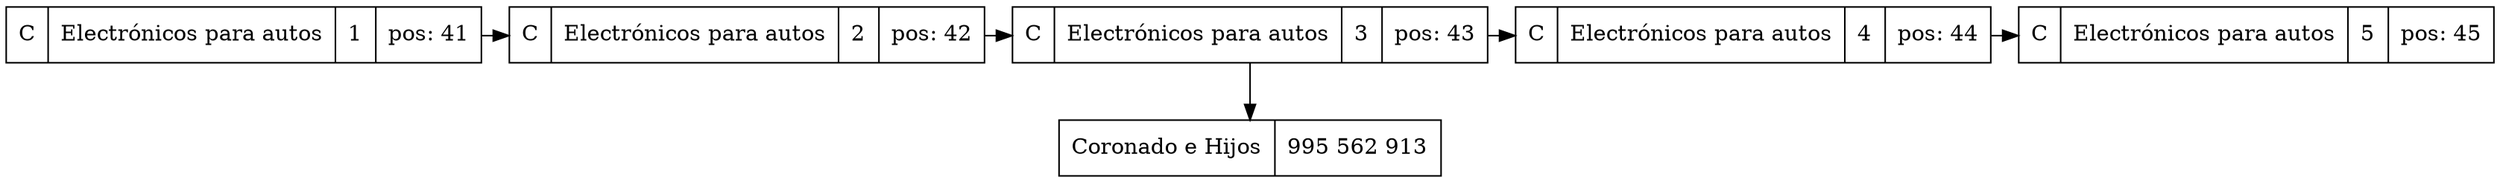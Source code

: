 digraph G{
node[shape="box" shape="record"]
graph[splines="ortho"]
node40[label="C|Electrónicos para autos|1|pos: 41"];
node40->node41;
node41[label="C|Electrónicos para autos|2|pos: 42"];
node41->node42;
node42[label="C|Electrónicos para autos|3|pos: 43"];
node0xc0000945f0[label="Coronado e Hijos|995 562 913"];
node42->node0xc0000945f0;
node42->node43;
node43[label="C|Electrónicos para autos|4|pos: 44"];
node43->node44;
node44[label="C|Electrónicos para autos|5|pos: 45"];
{rank="same"; node40; node41; node42; node43; node44}
}
